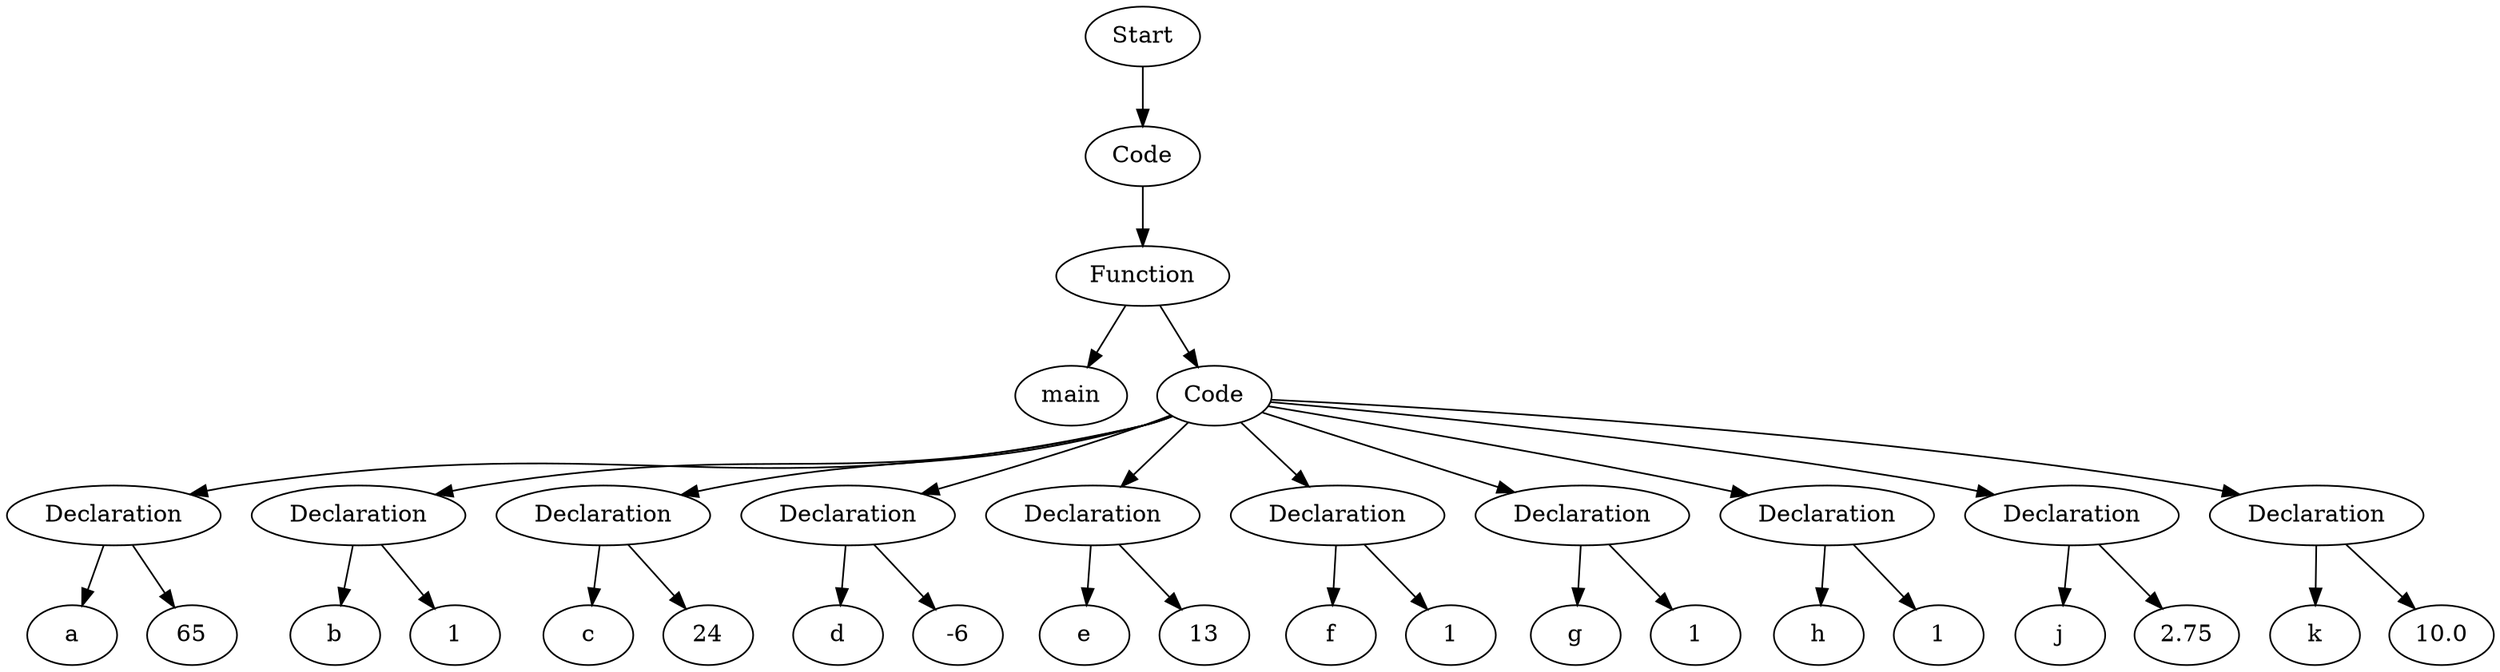 digraph AST {
  "2791230642400" [label="Start"];
  "2791230642400" -> "2791230634736";
  "2791230634736" [label="Code"];
  "2791230634736" -> "2791230634688";
  "2791230634688" [label="Function"];
  "2791230634688" -> "2791230634352";
  "2791230634688" -> "2791230634400";
  "2791230634352" [label="main"];
  "2791230634400" [label="Code"];
  "2791230634400" -> "2791230633968";
  "2791230634400" -> "2791230633872";
  "2791230634400" -> "2791230633584";
  "2791230634400" -> "2791230632720";
  "2791230634400" -> "2791230632480";
  "2791230634400" -> "2791230632192";
  "2791230634400" -> "2791230565440";
  "2791230634400" -> "2791230563808";
  "2791230634400" -> "2791230566256";
  "2791230634400" -> "2791230565968";
  "2791230633968" [label="Declaration"];
  "2791230633968" -> "2791230633920";
  "2791230633968" -> "2791230633680";
  "2791230633920" [label="a"];
  "2791230633680" [label="65"];
  "2791230633872" [label="Declaration"];
  "2791230633872" -> "2791230633632";
  "2791230633872" -> "2791230633392";
  "2791230633632" [label="b"];
  "2791230633392" [label="1"];
  "2791230633584" [label="Declaration"];
  "2791230633584" -> "2791230632768";
  "2791230633584" -> "2791230632576";
  "2791230632768" [label="c"];
  "2791230632576" [label="24"];
  "2791230632720" [label="Declaration"];
  "2791230632720" -> "2791230632528";
  "2791230632720" -> "2791230632288";
  "2791230632528" [label="d"];
  "2791230632288" [label="-6"];
  "2791230632480" [label="Declaration"];
  "2791230632480" -> "2791230632240";
  "2791230632480" -> "2791230632000";
  "2791230632240" [label="e"];
  "2791230632000" [label="13"];
  "2791230632192" [label="Declaration"];
  "2791230632192" -> "2791230565488";
  "2791230632192" -> "2791230565536";
  "2791230565488" [label="f"];
  "2791230565536" [label="1"];
  "2791230565440" [label="Declaration"];
  "2791230565440" -> "2791230563856";
  "2791230565440" -> "2791230562368";
  "2791230563856" [label="g"];
  "2791230562368" [label="1"];
  "2791230563808" [label="Declaration"];
  "2791230563808" -> "2791230566112";
  "2791230563808" -> "2791230566160";
  "2791230566112" [label="h"];
  "2791230566160" [label="1"];
  "2791230566256" [label="Declaration"];
  "2791230566256" -> "2791230565248";
  "2791230566256" -> "2791230565296";
  "2791230565248" [label="j"];
  "2791230565296" [label="2.75"];
  "2791230565968" [label="Declaration"];
  "2791230565968" -> "2791230565008";
  "2791230565968" -> "2791230565056";
  "2791230565008" [label="k"];
  "2791230565056" [label="10.0"];
}
